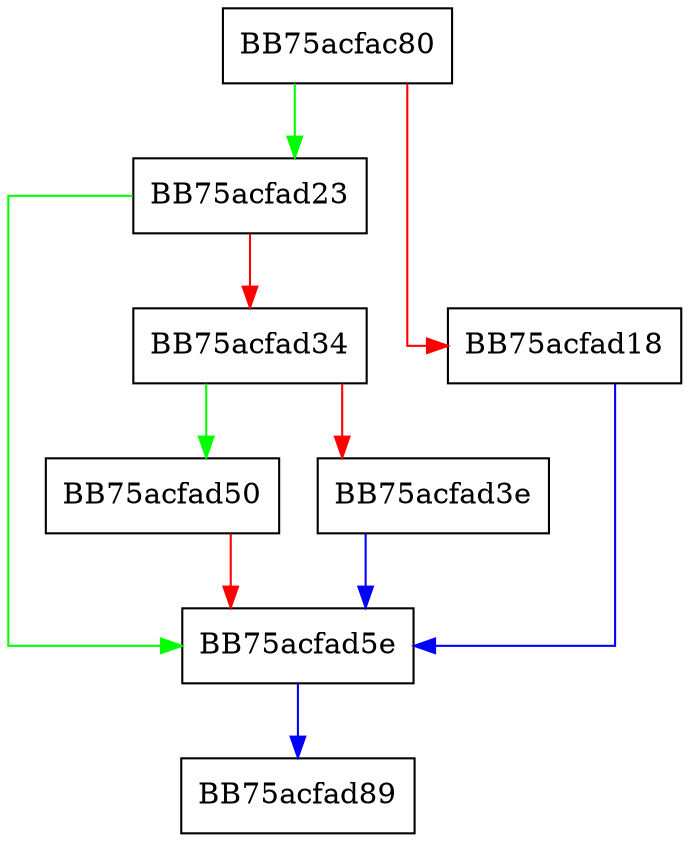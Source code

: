 digraph CreateTelemetry {
  node [shape="box"];
  graph [splines=ortho];
  BB75acfac80 -> BB75acfad23 [color="green"];
  BB75acfac80 -> BB75acfad18 [color="red"];
  BB75acfad18 -> BB75acfad5e [color="blue"];
  BB75acfad23 -> BB75acfad5e [color="green"];
  BB75acfad23 -> BB75acfad34 [color="red"];
  BB75acfad34 -> BB75acfad50 [color="green"];
  BB75acfad34 -> BB75acfad3e [color="red"];
  BB75acfad3e -> BB75acfad5e [color="blue"];
  BB75acfad50 -> BB75acfad5e [color="red"];
  BB75acfad5e -> BB75acfad89 [color="blue"];
}